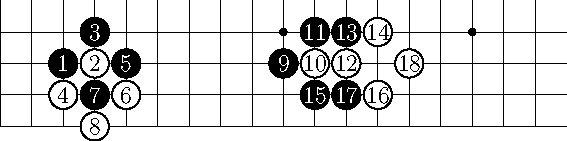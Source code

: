 size(10cm,0);

for (int i=0; i<4; ++i) {
    draw((0,i)--(18,i), black+0.15mm);
}
for (int i=0; i<18; ++i) {
    draw((i,0)--(i,4), black+0.15mm);
}
pair x1 = (3,3),x2 = (9,3),x3 = (15,3),x4 = (3,9),x5 = (9,9),x6 = (15,9),x7 = (3,15),x8 = (9,15),x9 = (15,15);
filldraw(circle(x1,0.1),black);
filldraw(circle(x2,0.1),black);
filldraw(circle(x3,0.1),black);
//filldraw(circle(x4,0.1),black);
//filldraw(circle(x5,0.1),black);
//filldraw(circle(x6,0.1),black);
//filldraw(circle(x7,0.1),black);
//filldraw(circle(x8,0.1),black);
//filldraw(circle(x9,0.1),black);

pair o1=(2,2);
filldraw(circle(o1,0.45),black);
label("$1$",o1,white);

pair o2=(3,2);
filldraw(circle(o2,0.45),white);
label("$2$",o2,black);

pair o3=(3,3);
filldraw(circle(o3,0.45),black);
label("$3$",o3,white);

pair o4=(2,1);
filldraw(circle(o4,0.45),white);
label("$4$",o4,black);

pair o5=(4,2);
filldraw(circle(o5,0.45),black);
label("$5$",o5,white);

pair o6=(4,1);
filldraw(circle(o6,0.45),white);
label("$6$",o6,black);

pair o7=(3,1);
filldraw(circle(o7,0.45),black);
label("$7$",o7,white);

pair o8=(3,0);
filldraw(circle(o8,0.45),white);
label("$8$",o8,black);

pair o9=(9,2);
filldraw(circle(o9,0.45),black);
label("$9$",o9,white);

pair o10=(10,2);
filldraw(circle(o10,0.45),white);
label("$10$",o10,black);

pair o11=(10,3);
filldraw(circle(o11,0.45),black);
label("$11$",o11,white);

pair o12=(11,2);
filldraw(circle(o12,0.45),white);
label("$12$",o12,black);

pair o13=(11,3);
filldraw(circle(o13,0.45),black);
label("$13$",o13,white);

pair o14=(12,3);
filldraw(circle(o14,0.45),white);
label("$14$",o14,black);

pair o15=(10,1);
filldraw(circle(o15,0.45),black);
label("$15$",o15,white);

pair o16=(12,1);
filldraw(circle(o16,0.45),white);
label("$16$",o16,black);

pair o17=(11,1);
filldraw(circle(o17,0.45),black);
label("$17$",o17,white);

pair o18=(13,2);
filldraw(circle(o18,0.45),white);
label("$18$",o18,black);
